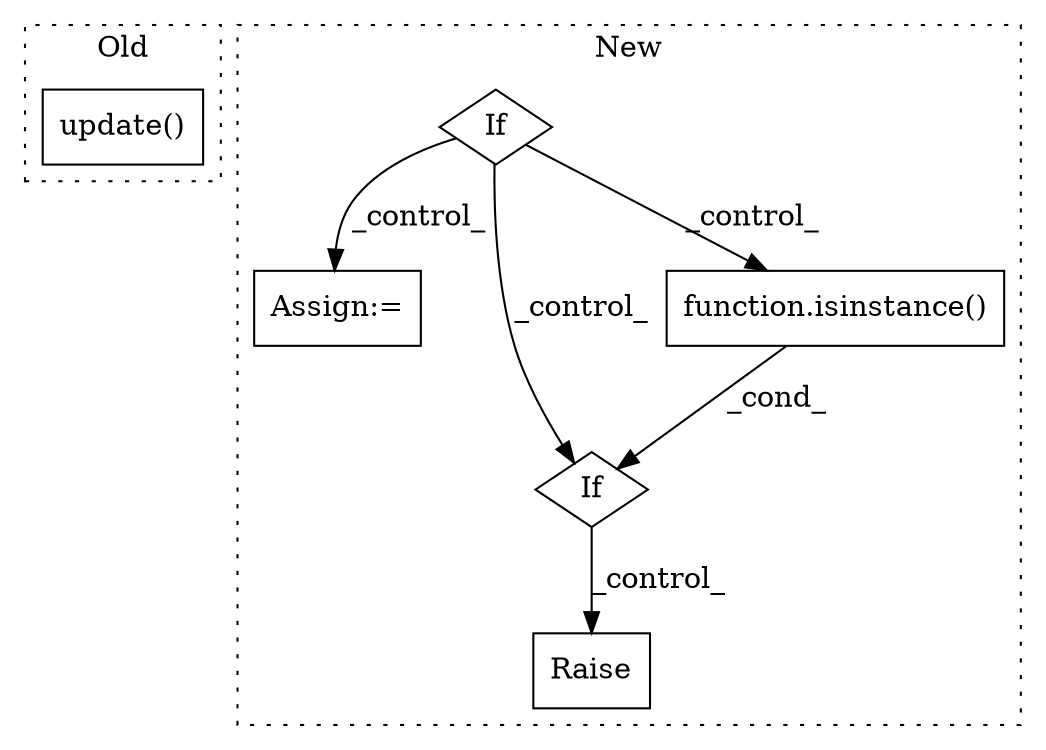 digraph G {
subgraph cluster0 {
1 [label="update()" a="75" s="2786,2819" l="19,1" shape="box"];
label = "Old";
style="dotted";
}
subgraph cluster1 {
2 [label="Raise" a="91" s="3791" l="6" shape="box"];
3 [label="If" a="96" s="3658" l="3" shape="diamond"];
4 [label="Assign:=" a="68" s="3710" l="3" shape="box"];
5 [label="If" a="96" s="3743" l="0" shape="diamond"];
6 [label="function.isinstance()" a="75" s="3747,3776" l="11,1" shape="box"];
label = "New";
style="dotted";
}
3 -> 4 [label="_control_"];
3 -> 6 [label="_control_"];
3 -> 5 [label="_control_"];
5 -> 2 [label="_control_"];
6 -> 5 [label="_cond_"];
}